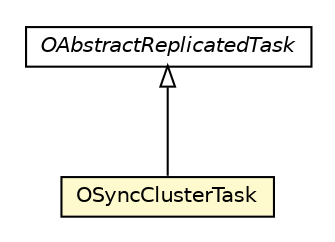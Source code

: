 #!/usr/local/bin/dot
#
# Class diagram 
# Generated by UMLGraph version R5_6-24-gf6e263 (http://www.umlgraph.org/)
#

digraph G {
	edge [fontname="Helvetica",fontsize=10,labelfontname="Helvetica",labelfontsize=10];
	node [fontname="Helvetica",fontsize=10,shape=plaintext];
	nodesep=0.25;
	ranksep=0.5;
	// com.orientechnologies.orient.server.distributed.task.OAbstractReplicatedTask
	c4130983 [label=<<table title="com.orientechnologies.orient.server.distributed.task.OAbstractReplicatedTask" border="0" cellborder="1" cellspacing="0" cellpadding="2" port="p" href="../../task/OAbstractReplicatedTask.html">
		<tr><td><table border="0" cellspacing="0" cellpadding="1">
<tr><td align="center" balign="center"><font face="Helvetica-Oblique"> OAbstractReplicatedTask </font></td></tr>
		</table></td></tr>
		</table>>, URL="../../task/OAbstractReplicatedTask.html", fontname="Helvetica", fontcolor="black", fontsize=10.0];
	// com.orientechnologies.orient.server.distributed.impl.task.OSyncClusterTask
	c4131240 [label=<<table title="com.orientechnologies.orient.server.distributed.impl.task.OSyncClusterTask" border="0" cellborder="1" cellspacing="0" cellpadding="2" port="p" bgcolor="lemonChiffon" href="./OSyncClusterTask.html">
		<tr><td><table border="0" cellspacing="0" cellpadding="1">
<tr><td align="center" balign="center"> OSyncClusterTask </td></tr>
		</table></td></tr>
		</table>>, URL="./OSyncClusterTask.html", fontname="Helvetica", fontcolor="black", fontsize=10.0];
	//com.orientechnologies.orient.server.distributed.impl.task.OSyncClusterTask extends com.orientechnologies.orient.server.distributed.task.OAbstractReplicatedTask
	c4130983:p -> c4131240:p [dir=back,arrowtail=empty];
}

